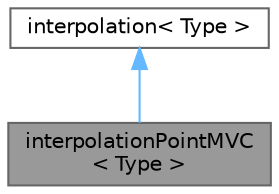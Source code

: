 digraph "interpolationPointMVC&lt; Type &gt;"
{
 // LATEX_PDF_SIZE
  bgcolor="transparent";
  edge [fontname=Helvetica,fontsize=10,labelfontname=Helvetica,labelfontsize=10];
  node [fontname=Helvetica,fontsize=10,shape=box,height=0.2,width=0.4];
  Node1 [id="Node000001",label="interpolationPointMVC\l\< Type \>",height=0.2,width=0.4,color="gray40", fillcolor="grey60", style="filled", fontcolor="black",tooltip="Given cell centre values interpolates to vertices and uses these to do a Mean Value Coordinates inter..."];
  Node2 -> Node1 [id="edge1_Node000001_Node000002",dir="back",color="steelblue1",style="solid",tooltip=" "];
  Node2 [id="Node000002",label="interpolation\< Type \>",height=0.2,width=0.4,color="gray40", fillcolor="white", style="filled",URL="$classFoam_1_1interpolation.html",tooltip="Abstract base class for volume field interpolation."];
}
